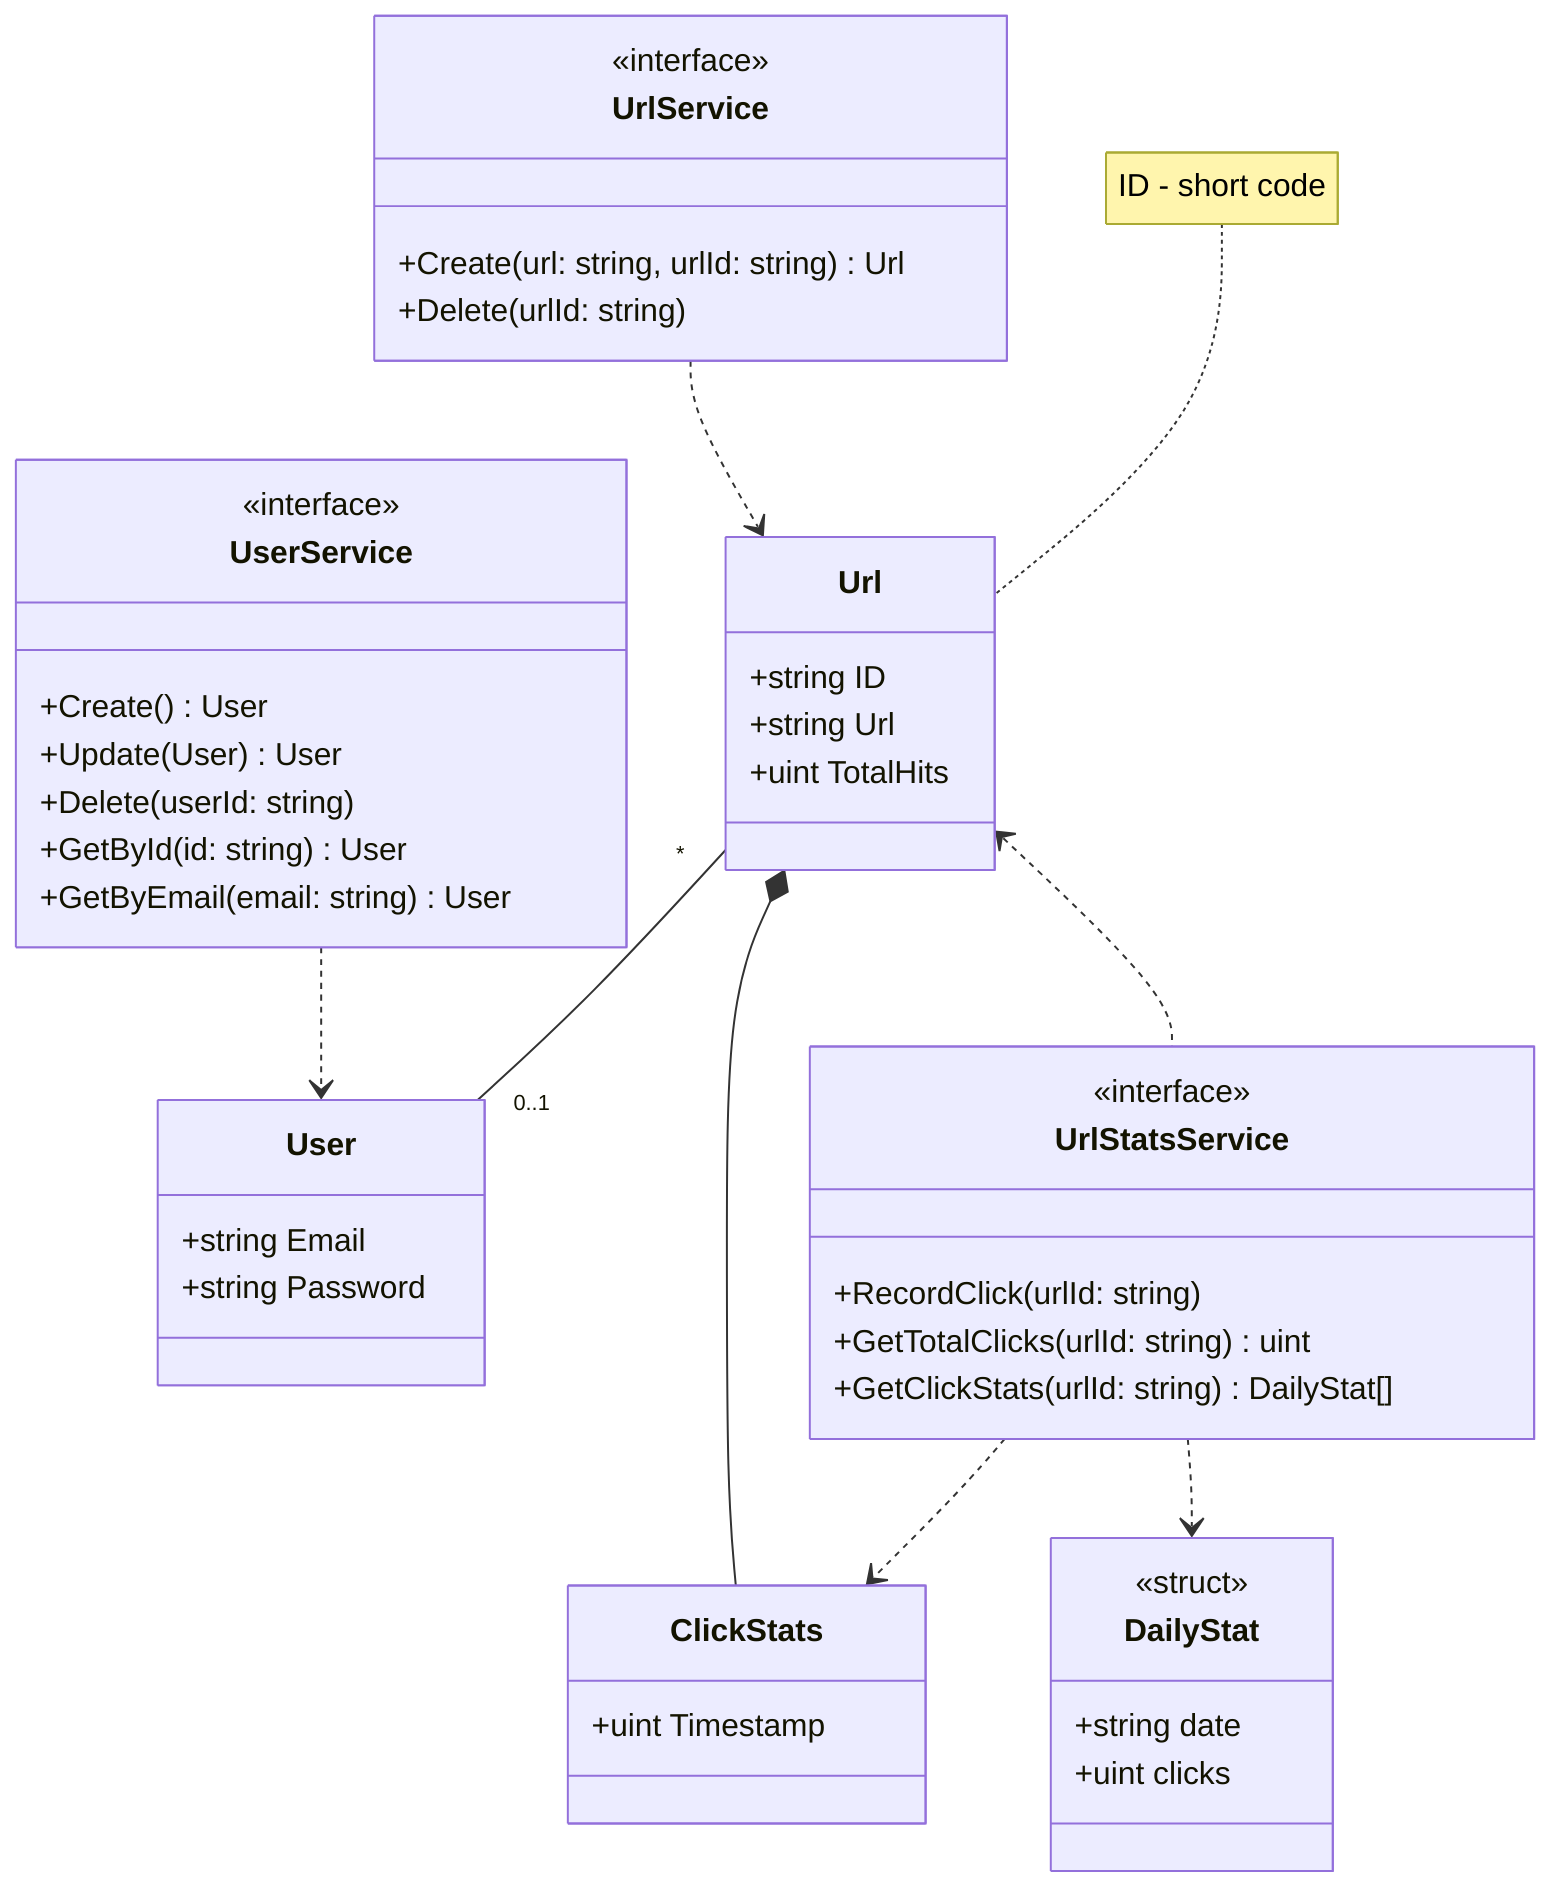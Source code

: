 classDiagram
  class User {
    +string Email
    +string Password
  }
  class Url {
    +string ID
    +string Url
    +uint TotalHits
  }
  note for Url "ID - short code"
  Url "*" -- "0..1" User
  ClickStats --* Url
  ClickStats: +uint Timestamp

  class UserService {
    <<interface>>
    +Create() User
    +Update(User) User
    +Delete(userId: string)
    +GetById(id: string) User
    +GetByEmail(email: string) User
  }
  UserService ..> User
  class UrlService {
    <<interface>>
    +Create(url: string, urlId: string) Url
    +Delete(urlId: string)
  }
  UrlService ..> Url
  class UrlStatsService {
    <<interface>>
    +RecordClick(urlId: string)
    +GetTotalClicks(urlId: string) uint
    +GetClickStats(urlId: string) DailyStat[]
  }
  Url <.. UrlStatsService
  UrlStatsService ..> ClickStats
  UrlStatsService ..> DailyStat

  class DailyStat {
    <<struct>>
    +string date
    +uint clicks
  }